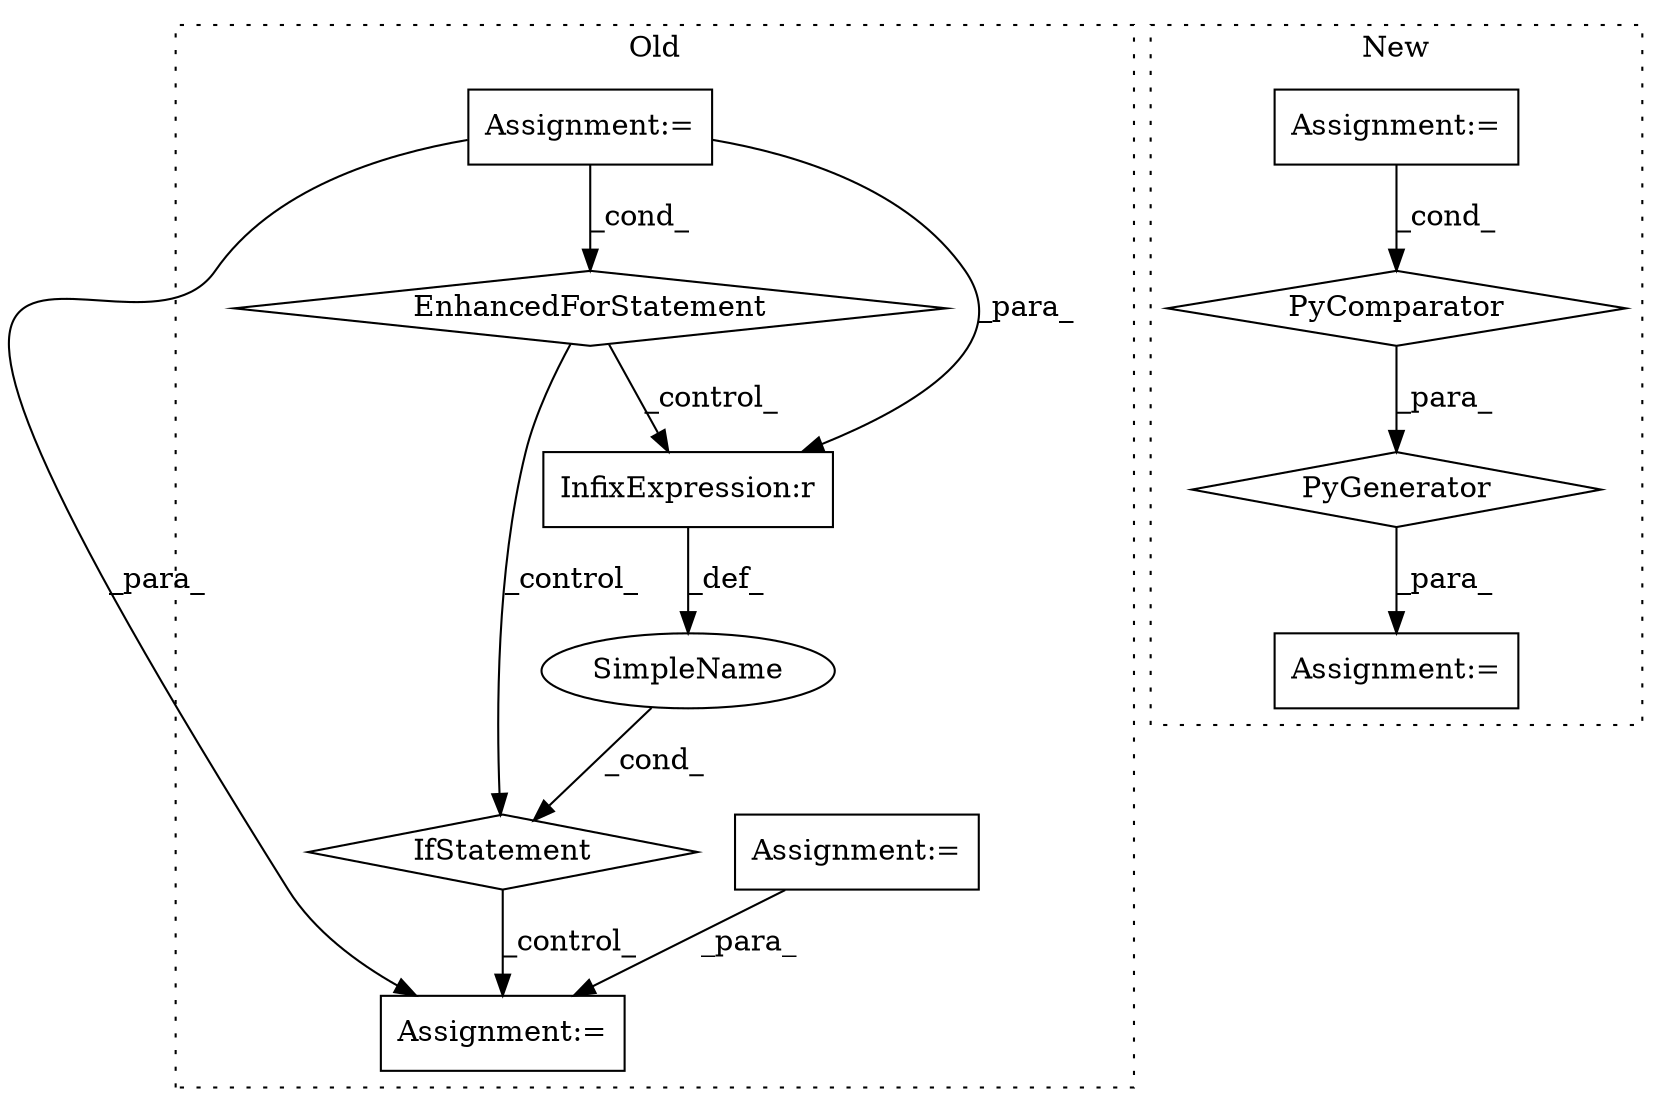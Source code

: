 digraph G {
subgraph cluster0 {
1 [label="IfStatement" a="25" s="5304,5327" l="4,2" shape="diamond"];
6 [label="Assignment:=" a="7" s="5346" l="1" shape="box"];
7 [label="SimpleName" a="42" s="" l="" shape="ellipse"];
8 [label="InfixExpression:r" a="27" s="5323" l="3" shape="box"];
9 [label="Assignment:=" a="7" s="5191" l="1" shape="box"];
10 [label="EnhancedForStatement" a="70" s="5215,5294" l="53,2" shape="diamond"];
11 [label="Assignment:=" a="7" s="5215,5294" l="53,2" shape="box"];
label = "Old";
style="dotted";
}
subgraph cluster1 {
2 [label="PyGenerator" a="107" s="5282" l="147" shape="diamond"];
3 [label="Assignment:=" a="7" s="5210" l="1" shape="box"];
4 [label="PyComparator" a="113" s="5355" l="68" shape="diamond"];
5 [label="Assignment:=" a="7" s="5268" l="1" shape="box"];
label = "New";
style="dotted";
}
1 -> 6 [label="_control_"];
2 -> 5 [label="_para_"];
3 -> 4 [label="_cond_"];
4 -> 2 [label="_para_"];
7 -> 1 [label="_cond_"];
8 -> 7 [label="_def_"];
9 -> 6 [label="_para_"];
10 -> 1 [label="_control_"];
10 -> 8 [label="_control_"];
11 -> 6 [label="_para_"];
11 -> 10 [label="_cond_"];
11 -> 8 [label="_para_"];
}